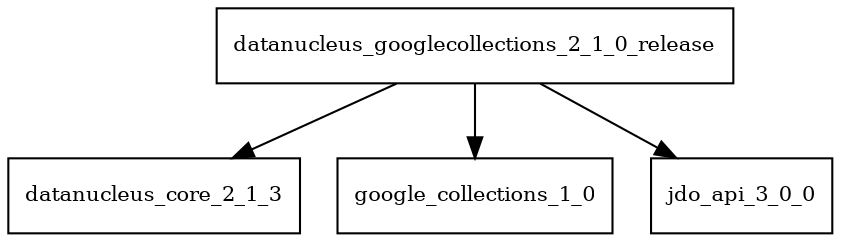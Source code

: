 digraph datanucleus_googlecollections_2_1_0_release_dependencies {
  node [shape = box, fontsize=10.0];
  datanucleus_googlecollections_2_1_0_release -> datanucleus_core_2_1_3;
  datanucleus_googlecollections_2_1_0_release -> google_collections_1_0;
  datanucleus_googlecollections_2_1_0_release -> jdo_api_3_0_0;
}
